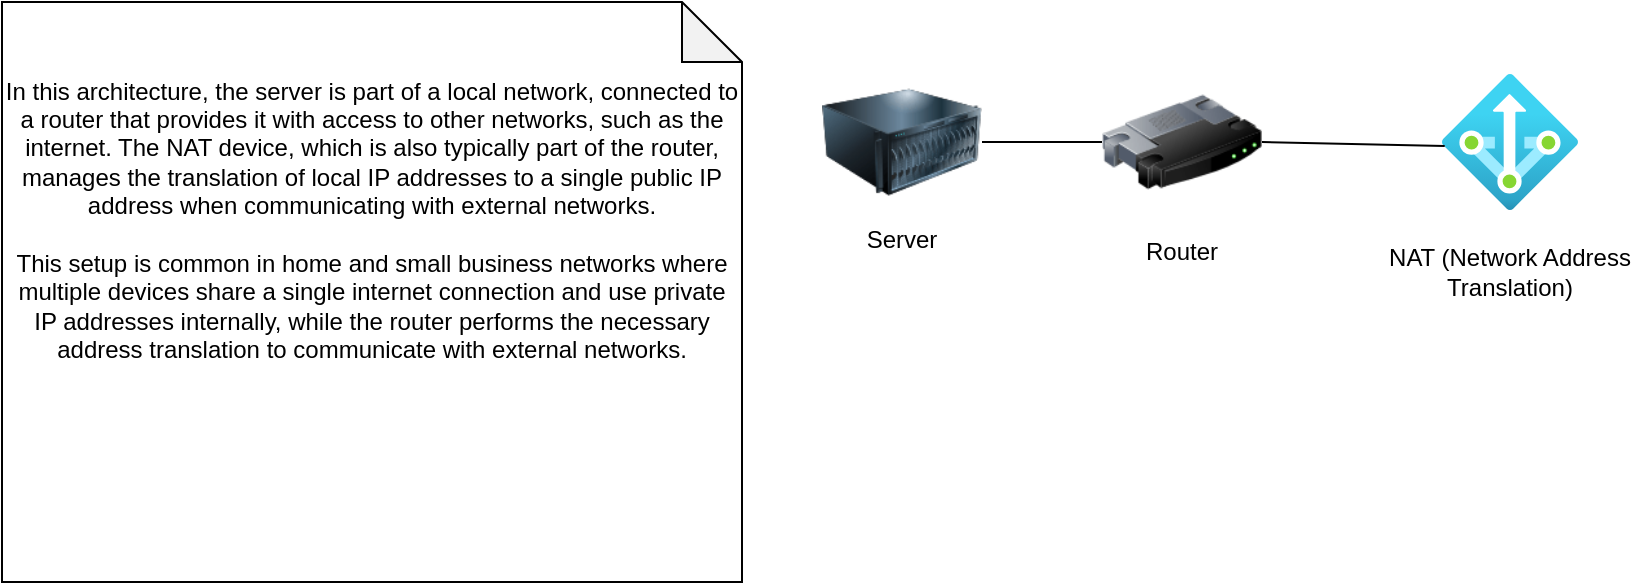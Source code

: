 <mxfile version="22.1.11" type="github">
  <diagram name="Page-1" id="sNtkoeAQfzg9P4NlZfb2">
    <mxGraphModel dx="1644" dy="446" grid="1" gridSize="10" guides="1" tooltips="1" connect="1" arrows="1" fold="1" page="1" pageScale="1" pageWidth="850" pageHeight="1100" math="0" shadow="0">
      <root>
        <mxCell id="0" />
        <mxCell id="1" parent="0" />
        <mxCell id="OI8nGjoh-GS4oOSWf-my-1" value="" style="image;html=1;image=img/lib/clip_art/computers/Server_128x128.png" vertex="1" parent="1">
          <mxGeometry x="190" y="70" width="80" height="80" as="geometry" />
        </mxCell>
        <mxCell id="OI8nGjoh-GS4oOSWf-my-2" value="" style="image;html=1;image=img/lib/clip_art/networking/Router_128x128.png" vertex="1" parent="1">
          <mxGeometry x="330" y="70" width="80" height="80" as="geometry" />
        </mxCell>
        <mxCell id="OI8nGjoh-GS4oOSWf-my-4" value="" style="image;aspect=fixed;html=1;points=[];align=center;fontSize=12;image=img/lib/azure2/networking/NAT.svg;" vertex="1" parent="1">
          <mxGeometry x="500" y="76" width="68" height="68" as="geometry" />
        </mxCell>
        <mxCell id="OI8nGjoh-GS4oOSWf-my-5" value="Server" style="text;html=1;strokeColor=none;fillColor=none;align=center;verticalAlign=middle;whiteSpace=wrap;rounded=0;" vertex="1" parent="1">
          <mxGeometry x="200" y="144" width="60" height="30" as="geometry" />
        </mxCell>
        <mxCell id="OI8nGjoh-GS4oOSWf-my-6" value="Router" style="text;html=1;strokeColor=none;fillColor=none;align=center;verticalAlign=middle;whiteSpace=wrap;rounded=0;" vertex="1" parent="1">
          <mxGeometry x="340" y="150" width="60" height="30" as="geometry" />
        </mxCell>
        <mxCell id="OI8nGjoh-GS4oOSWf-my-8" value="NAT (Network Address Translation)" style="text;html=1;strokeColor=none;fillColor=none;align=center;verticalAlign=middle;whiteSpace=wrap;rounded=0;" vertex="1" parent="1">
          <mxGeometry x="466" y="160" width="136" height="30" as="geometry" />
        </mxCell>
        <mxCell id="OI8nGjoh-GS4oOSWf-my-9" value="" style="endArrow=none;html=1;rounded=0;exitX=1;exitY=0.5;exitDx=0;exitDy=0;entryX=0;entryY=0.5;entryDx=0;entryDy=0;" edge="1" parent="1" source="OI8nGjoh-GS4oOSWf-my-1" target="OI8nGjoh-GS4oOSWf-my-2">
          <mxGeometry width="50" height="50" relative="1" as="geometry">
            <mxPoint x="380" y="260" as="sourcePoint" />
            <mxPoint x="430" y="210" as="targetPoint" />
          </mxGeometry>
        </mxCell>
        <mxCell id="OI8nGjoh-GS4oOSWf-my-10" value="" style="endArrow=none;html=1;rounded=0;exitX=1;exitY=0.5;exitDx=0;exitDy=0;entryX=0.02;entryY=0.529;entryDx=0;entryDy=0;entryPerimeter=0;" edge="1" parent="1" source="OI8nGjoh-GS4oOSWf-my-2" target="OI8nGjoh-GS4oOSWf-my-4">
          <mxGeometry width="50" height="50" relative="1" as="geometry">
            <mxPoint x="380" y="260" as="sourcePoint" />
            <mxPoint x="430" y="210" as="targetPoint" />
          </mxGeometry>
        </mxCell>
        <mxCell id="OI8nGjoh-GS4oOSWf-my-11" value="&lt;div&gt;In this architecture, the server is part of a local network, connected to a router that provides it with access to other networks, such as the internet. The NAT device, which is also typically part of the router, manages the translation of local IP addresses to a single public IP address when communicating with external networks.&lt;/div&gt;&lt;div&gt;&lt;br&gt;&lt;/div&gt;&lt;div&gt;This setup is common in home and small business networks where multiple devices share a single internet connection and use private IP addresses internally, while the router performs the necessary address translation to communicate with external networks.&lt;/div&gt;&lt;div&gt;&lt;br&gt;&lt;/div&gt;&lt;div&gt;&lt;br&gt;&lt;/div&gt;&lt;div&gt;&lt;br&gt;&lt;/div&gt;&lt;div&gt;&lt;br&gt;&lt;/div&gt;&lt;div&gt;&lt;br&gt;&lt;/div&gt;" style="shape=note;whiteSpace=wrap;html=1;backgroundOutline=1;darkOpacity=0.05;" vertex="1" parent="1">
          <mxGeometry x="-220" y="40" width="370" height="290" as="geometry" />
        </mxCell>
      </root>
    </mxGraphModel>
  </diagram>
</mxfile>

